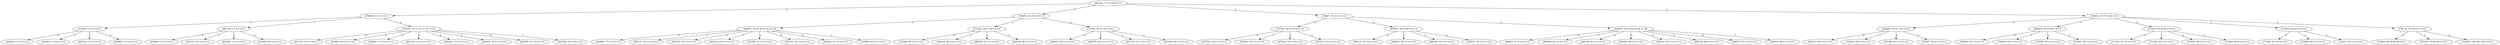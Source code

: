 digraph tree {
262144[ label = "262144: 17 33 49 0 0 0 0"];
 262144 -> 272509[ label = "0"];
262144 -> 272658[ label = "1"];
262144 -> 272807[ label = "2"];
262144 -> 272956[ label = "3"];
272956[ label = "272956: 53 57 61 64 0 0 0"];
 272956 -> 262293[ label = "0"];
272956 -> 269955[ label = "1"];
272956 -> 273254[ label = "2"];
272956 -> 273552[ label = "3"];
272956 -> 274132[ label = "4"];
274132[ label = "274132: 70 100 0 0 0 0 0"];
 274132 -> 273991[ label = "0"];
274132 -> 270104[ label = "1"];
274132 -> 273850[ label = "2"];
273850[ label = "273850: 100 140 160 0 0 0 0"];
 270104[ label = "270104: 70 80 90 0 0 0 0"];
 273991[ label = "273991: 64 65 66 68 0 0 0"];
 273552[ label = "273552: 62 63 0 0 0 0 0"];
 273552 -> 271945[ label = "0"];
273552 -> 272086[ label = "1"];
273552 -> 272227[ label = "2"];
272227[ label = "272227: 63 0 0 0 0 0 0"];
 272086[ label = "272086: 62 0 0 0 0 0 0"];
 271945[ label = "271945: 61 0 0 0 0 0 0"];
 273254[ label = "273254: 58 59 60 0 0 0 0"];
 273254 -> 271381[ label = "0"];
273254 -> 271522[ label = "1"];
273254 -> 271663[ label = "2"];
273254 -> 271804[ label = "3"];
271804[ label = "271804: 60 0 0 0 0 0 0"];
 271663[ label = "271663: 59 0 0 0 0 0 0"];
 271522[ label = "271522: 58 0 0 0 0 0 0"];
 271381[ label = "271381: 57 0 0 0 0 0 0"];
 269955[ label = "269955: 54 55 56 0 0 0 0"];
 269955 -> 270668[ label = "0"];
269955 -> 270809[ label = "1"];
269955 -> 270950[ label = "2"];
269955 -> 271091[ label = "3"];
271091[ label = "271091: 56 0 0 0 0 0 0"];
 270950[ label = "270950: 55 0 0 0 0 0 0"];
 270809[ label = "270809: 54 0 0 0 0 0 0"];
 270668[ label = "270668: 53 0 0 0 0 0 0"];
 262293[ label = "262293: 50 51 52 0 0 0 0"];
 262293 -> 266273[ label = "0"];
262293 -> 270245[ label = "1"];
262293 -> 270386[ label = "2"];
262293 -> 270527[ label = "3"];
270527[ label = "270527: 52 0 0 0 0 0 0"];
 270386[ label = "270386: 51 0 0 0 0 0 0"];
 270245[ label = "270245: 50 0 0 0 0 0 0"];
 266273[ label = "266273: 49 0 0 0 0 0 0"];
 272807[ label = "272807: 37 41 0 0 0 0 0"];
 272807 -> 273701[ label = "0"];
272807 -> 267401[ label = "1"];
272807 -> 268678[ label = "2"];
268678[ label = "268678: 42 43 44 45 46 47 48"];
 268678 -> 268827[ label = "0"];
268678 -> 268968[ label = "1"];
268678 -> 269109[ label = "2"];
268678 -> 269250[ label = "3"];
268678 -> 269391[ label = "4"];
268678 -> 269532[ label = "5"];
268678 -> 269673[ label = "6"];
268678 -> 269814[ label = "7"];
269814[ label = "269814: 48 0 0 0 0 0 0"];
 269673[ label = "269673: 47 0 0 0 0 0 0"];
 269532[ label = "269532: 46 0 0 0 0 0 0"];
 269391[ label = "269391: 45 0 0 0 0 0 0"];
 269250[ label = "269250: 44 0 0 0 0 0 0"];
 269109[ label = "269109: 43 0 0 0 0 0 0"];
 268968[ label = "268968: 42 0 0 0 0 0 0"];
 268827[ label = "268827: 41 0 0 0 0 0 0"];
 267401[ label = "267401: 38 39 40 0 0 0 0"];
 267401 -> 268114[ label = "0"];
267401 -> 268255[ label = "1"];
267401 -> 268396[ label = "2"];
267401 -> 268537[ label = "3"];
268537[ label = "268537: 40 0 0 0 0 0 0"];
 268396[ label = "268396: 39 0 0 0 0 0 0"];
 268255[ label = "268255: 38 0 0 0 0 0 0"];
 268114[ label = "268114: 37 0 0 0 0 0 0"];
 273701[ label = "273701: 34 35 36 0 0 0 0"];
 273701 -> 267550[ label = "0"];
273701 -> 267691[ label = "1"];
273701 -> 267832[ label = "2"];
273701 -> 267973[ label = "3"];
267973[ label = "267973: 36 0 0 0 0 0 0"];
 267832[ label = "267832: 35 0 0 0 0 0 0"];
 267691[ label = "267691: 34 0 0 0 0 0 0"];
 267550[ label = "267550: 33 0 0 0 0 0 0"];
 272658[ label = "272658: 25 29 0 0 0 0 0"];
 272658 -> 264847[ label = "0"];
272658 -> 271232[ label = "1"];
272658 -> 273105[ label = "2"];
273105[ label = "273105: 30 31 32 0 0 0 0"];
 273105 -> 266837[ label = "0"];
273105 -> 266978[ label = "1"];
273105 -> 267119[ label = "2"];
273105 -> 267260[ label = "3"];
267260[ label = "267260: 32 0 0 0 0 0 0"];
 267119[ label = "267119: 31 0 0 0 0 0 0"];
 266978[ label = "266978: 30 0 0 0 0 0 0"];
 266837[ label = "266837: 29 0 0 0 0 0 0"];
 271232[ label = "271232: 26 27 28 0 0 0 0"];
 271232 -> 272368[ label = "0"];
271232 -> 266414[ label = "1"];
271232 -> 266555[ label = "2"];
271232 -> 266696[ label = "3"];
266696[ label = "266696: 28 0 0 0 0 0 0"];
 266555[ label = "266555: 27 0 0 0 0 0 0"];
 266414[ label = "266414: 26 0 0 0 0 0 0"];
 272368[ label = "272368: 25 0 0 0 0 0 0"];
 264847[ label = "264847: 18 19 20 21 22 23 24"];
 264847 -> 264996[ label = "0"];
264847 -> 265137[ label = "1"];
264847 -> 265278[ label = "2"];
264847 -> 265419[ label = "3"];
264847 -> 265560[ label = "4"];
264847 -> 265701[ label = "5"];
264847 -> 265842[ label = "6"];
264847 -> 265983[ label = "7"];
265983[ label = "265983: 24 0 0 0 0 0 0"];
 265842[ label = "265842: 23 0 0 0 0 0 0"];
 265701[ label = "265701: 22 0 0 0 0 0 0"];
 265560[ label = "265560: 21 0 0 0 0 0 0"];
 265419[ label = "265419: 20 0 0 0 0 0 0"];
 265278[ label = "265278: 19 0 0 0 0 0 0"];
 265137[ label = "265137: 18 0 0 0 0 0 0"];
 264996[ label = "264996: 17 0 0 0 0 0 0"];
 272509[ label = "272509: 5 9 0 0 0 0 0"];
 272509 -> 273403[ label = "0"];
272509 -> 266124[ label = "1"];
272509 -> 263570[ label = "2"];
263570[ label = "263570: 10 11 12 13 14 15 16"];
 263570 -> 263719[ label = "0"];
263570 -> 263860[ label = "1"];
263570 -> 264001[ label = "2"];
263570 -> 264142[ label = "3"];
263570 -> 264283[ label = "4"];
263570 -> 264424[ label = "5"];
263570 -> 264565[ label = "6"];
263570 -> 264706[ label = "7"];
264706[ label = "264706: 16 0 0 0 0 0 0"];
 264565[ label = "264565: 15 0 0 0 0 0 0"];
 264424[ label = "264424: 14 0 0 0 0 0 0"];
 264283[ label = "264283: 13 0 0 0 0 0 0"];
 264142[ label = "264142: 12 0 0 0 0 0 0"];
 264001[ label = "264001: 11 0 0 0 0 0 0"];
 263860[ label = "263860: 10 0 0 0 0 0 0"];
 263719[ label = "263719: 9 0 0 0 0 0 0"];
 266124[ label = "266124: 6 7 8 0 0 0 0"];
 266124 -> 263006[ label = "0"];
266124 -> 263147[ label = "1"];
266124 -> 263288[ label = "2"];
266124 -> 263429[ label = "3"];
263429[ label = "263429: 8 0 0 0 0 0 0"];
 263288[ label = "263288: 7 0 0 0 0 0 0"];
 263147[ label = "263147: 6 0 0 0 0 0 0"];
 263006[ label = "263006: 5 0 0 0 0 0 0"];
 273403[ label = "273403: 2 3 4 0 0 0 0"];
 273403 -> 262442[ label = "0"];
273403 -> 262583[ label = "1"];
273403 -> 262724[ label = "2"];
273403 -> 262865[ label = "3"];
262865[ label = "262865: 4 0 0 0 0 0 0"];
 262724[ label = "262724: 3 0 0 0 0 0 0"];
 262583[ label = "262583: 2 0 0 0 0 0 0"];
 262442[ label = "262442: 1 0 0 0 0 0 0"];
 }
